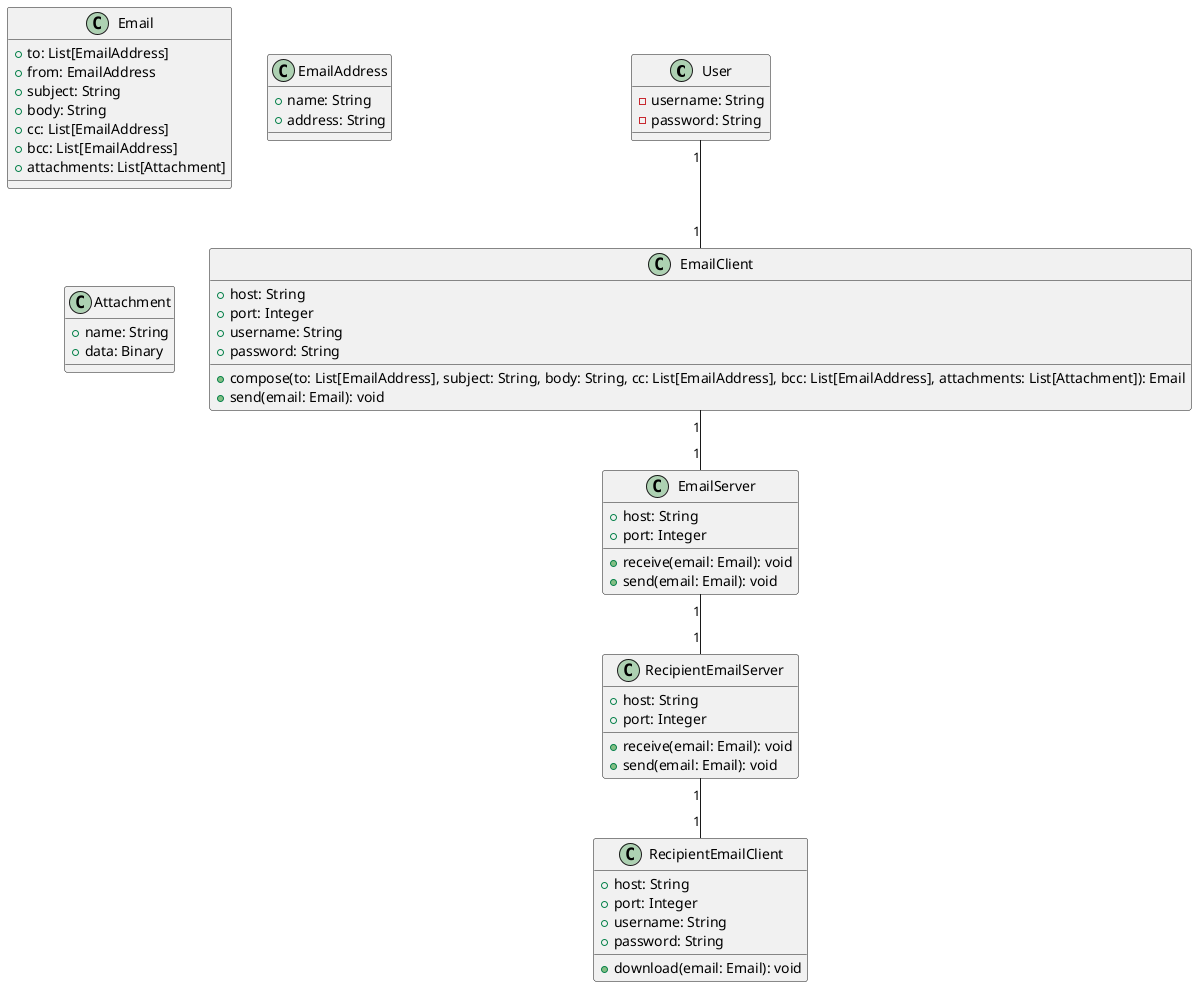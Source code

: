 @startuml

class User {
  - username: String
  - password: String
}

class EmailClient {
  + host: String
  + port: Integer
  + username: String
  + password: String
  + compose(to: List[EmailAddress], subject: String, body: String, cc: List[EmailAddress], bcc: List[EmailAddress], attachments: List[Attachment]): Email
  + send(email: Email): void
}

class EmailServer {
  + host: String
  + port: Integer
  + receive(email: Email): void
  + send(email: Email): void
}

class RecipientEmailServer {
  + host: String
  + port: Integer
  + receive(email: Email): void
  + send(email: Email): void
}

class RecipientEmailClient {
  + host: String
  + port: Integer
  + username: String
  + password: String
  + download(email: Email): void
}

class Email {
  + to: List[EmailAddress]
  + from: EmailAddress
  + subject: String
  + body: String
  + cc: List[EmailAddress]
  + bcc: List[EmailAddress]
  + attachments: List[Attachment]
}

class EmailAddress {
  + name: String
  + address: String
}

class Attachment {
  + name: String
  + data: Binary
}

User "1" -- "1" EmailClient
EmailClient "1" -- "1" EmailServer
EmailServer "1" -- "1" RecipientEmailServer
RecipientEmailServer "1" -- "1" RecipientEmailClient

@enduml

